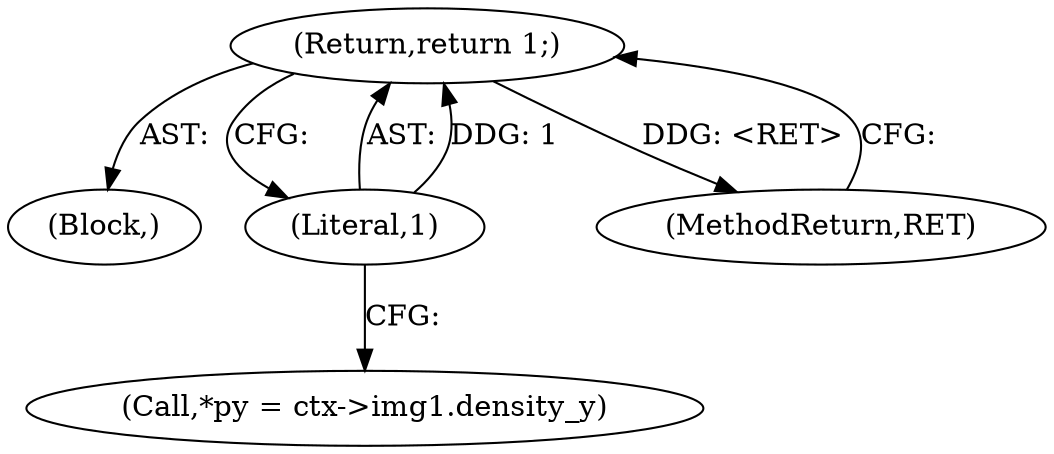 digraph "1_imageworsener_dc49c807926b96e503bd7c0dec35119eecd6c6fe@del" {
"1000147" [label="(Return,return 1;)"];
"1000148" [label="(Literal,1)"];
"1000147" [label="(Return,return 1;)"];
"1000148" [label="(Literal,1)"];
"1000130" [label="(Block,)"];
"1000139" [label="(Call,*py = ctx->img1.density_y)"];
"1000151" [label="(MethodReturn,RET)"];
"1000147" -> "1000130"  [label="AST: "];
"1000147" -> "1000148"  [label="CFG: "];
"1000148" -> "1000147"  [label="AST: "];
"1000151" -> "1000147"  [label="CFG: "];
"1000147" -> "1000151"  [label="DDG: <RET>"];
"1000148" -> "1000147"  [label="DDG: 1"];
"1000148" -> "1000139"  [label="CFG: "];
}
